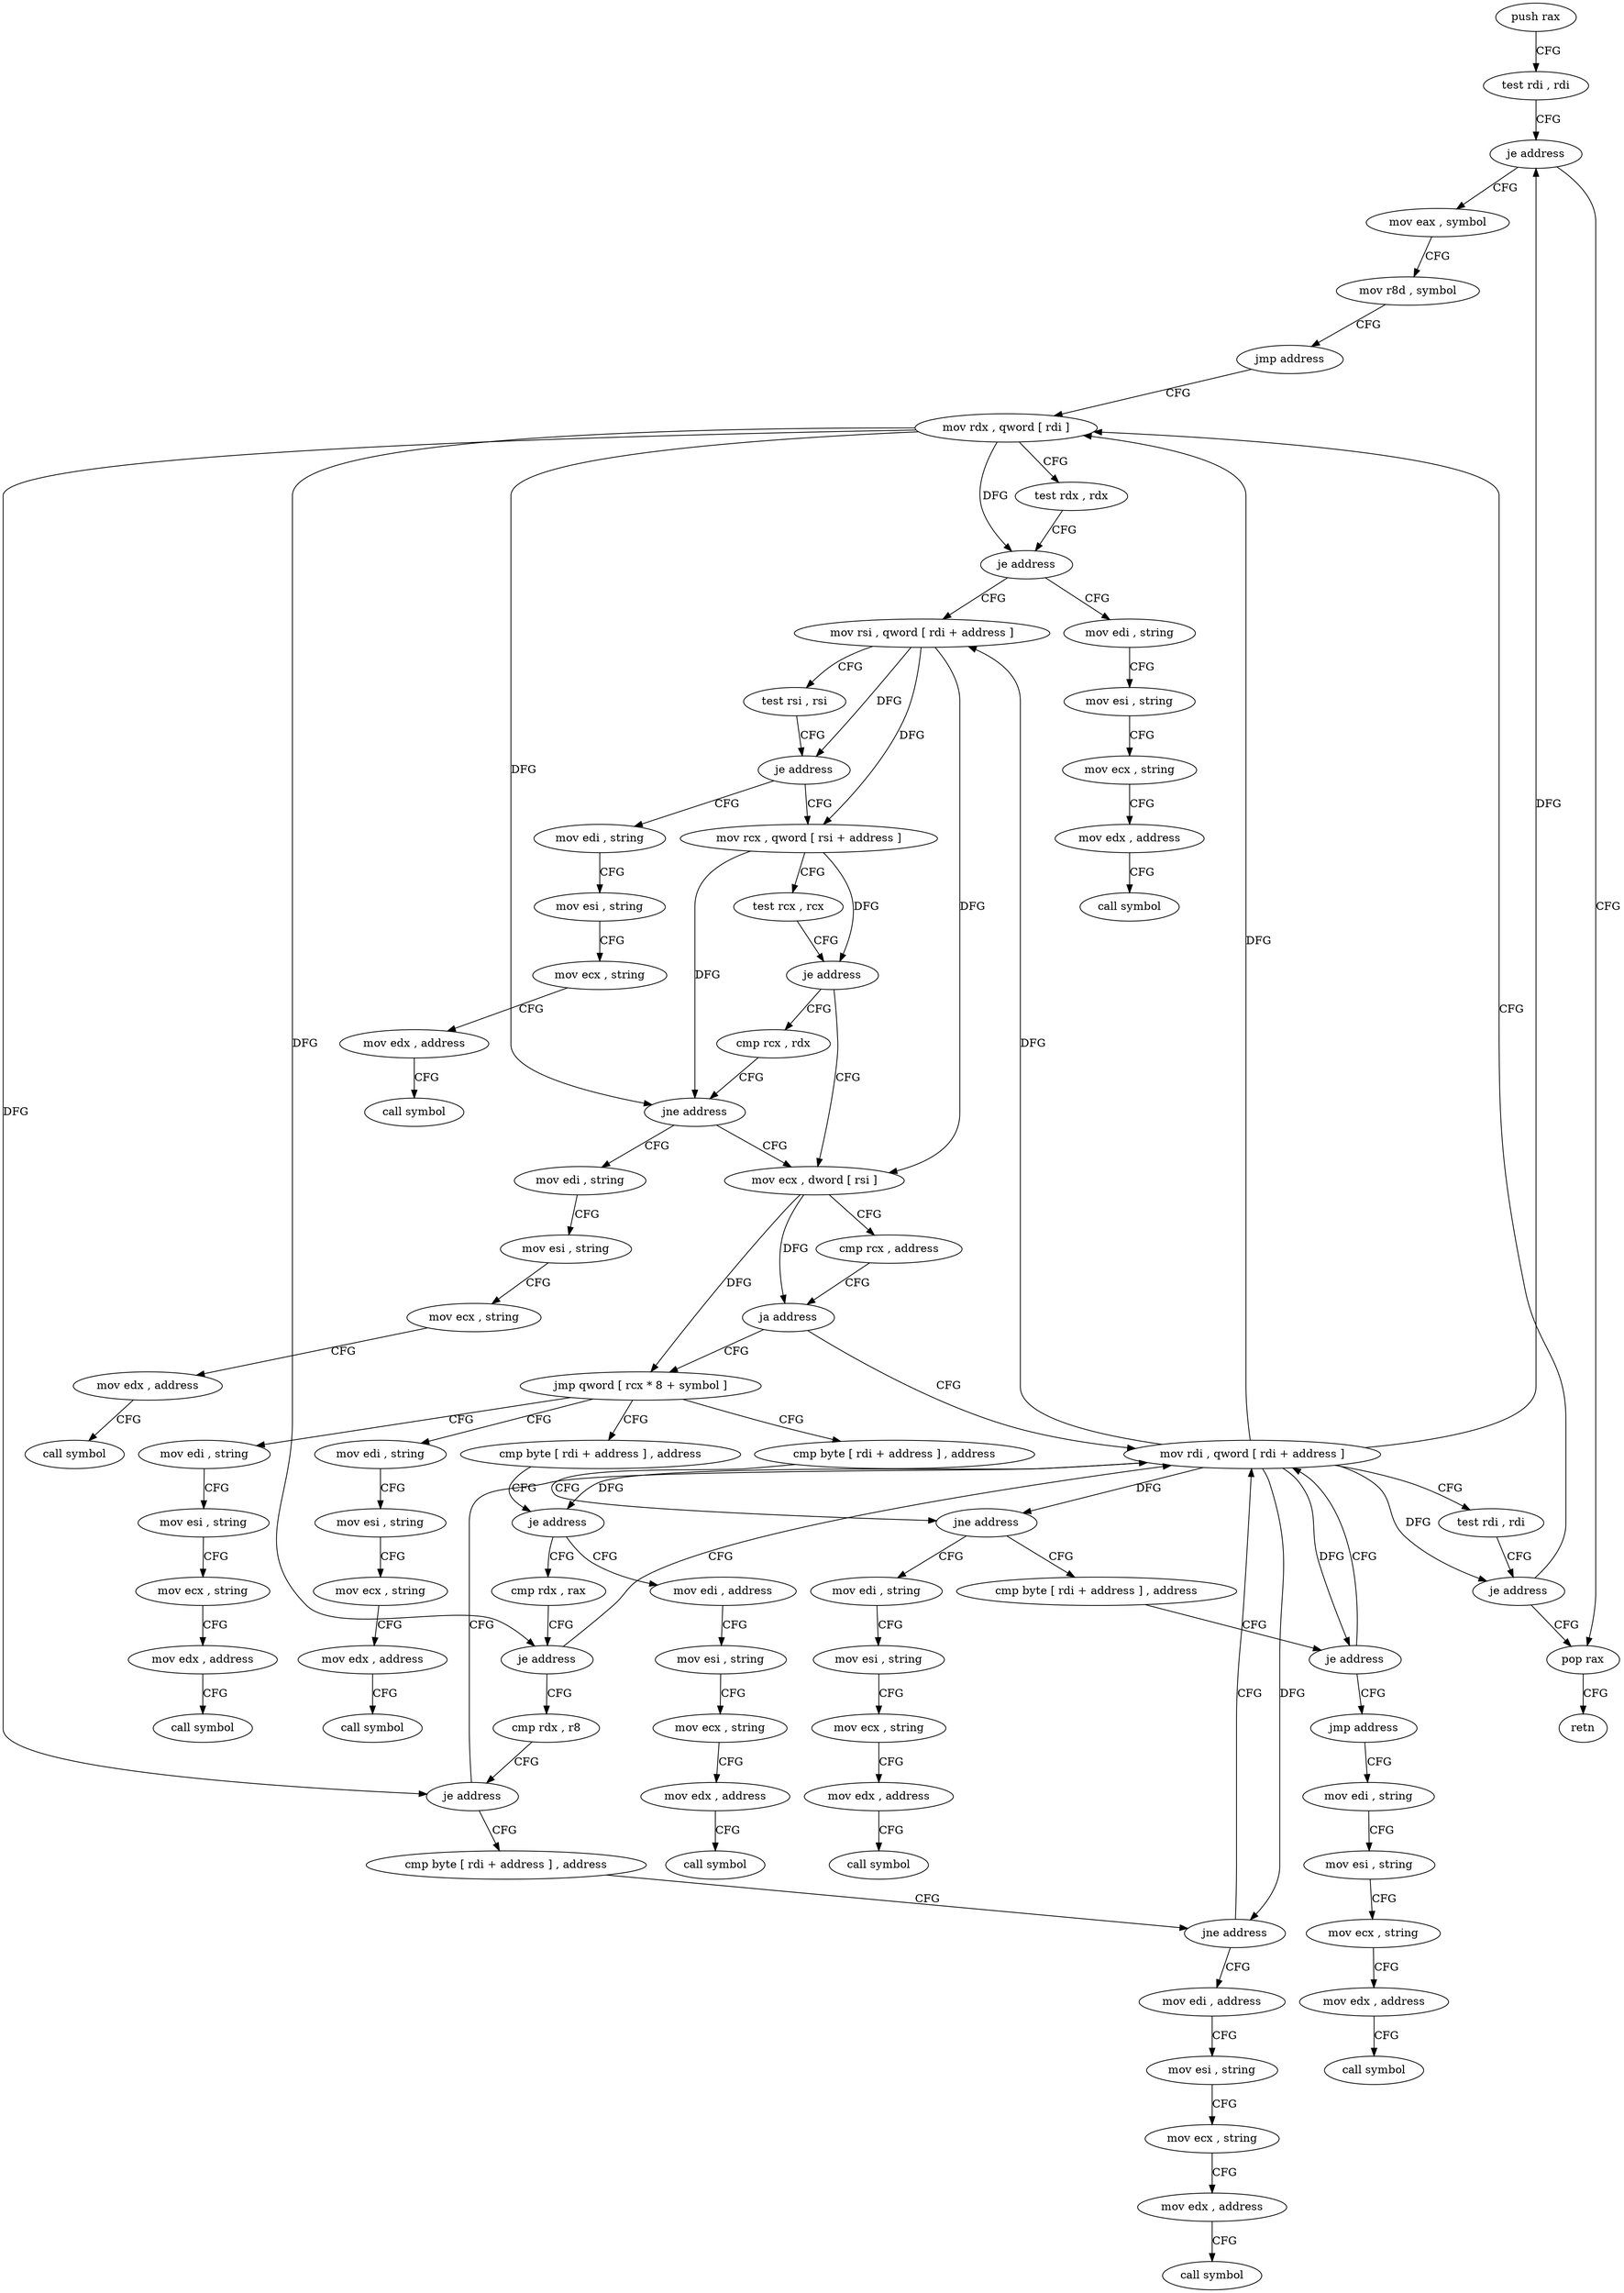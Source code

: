 digraph "func" {
"4216384" [label = "push rax" ]
"4216385" [label = "test rdi , rdi" ]
"4216388" [label = "je address" ]
"4216561" [label = "pop rax" ]
"4216394" [label = "mov eax , symbol" ]
"4216562" [label = "retn" ]
"4216399" [label = "mov r8d , symbol" ]
"4216405" [label = "jmp address" ]
"4216432" [label = "mov rdx , qword [ rdi ]" ]
"4216435" [label = "test rdx , rdx" ]
"4216438" [label = "je address" ]
"4216588" [label = "mov edi , string" ]
"4216444" [label = "mov rsi , qword [ rdi + address ]" ]
"4216593" [label = "mov esi , string" ]
"4216598" [label = "mov ecx , string" ]
"4216603" [label = "mov edx , address" ]
"4216608" [label = "call symbol" ]
"4216451" [label = "test rsi , rsi" ]
"4216454" [label = "je address" ]
"4216613" [label = "mov edi , string" ]
"4216460" [label = "mov rcx , qword [ rsi + address ]" ]
"4216618" [label = "mov esi , string" ]
"4216623" [label = "mov ecx , string" ]
"4216628" [label = "mov edx , address" ]
"4216633" [label = "call symbol" ]
"4216464" [label = "test rcx , rcx" ]
"4216467" [label = "je address" ]
"4216474" [label = "mov ecx , dword [ rsi ]" ]
"4216469" [label = "cmp rcx , rdx" ]
"4216476" [label = "cmp rcx , address" ]
"4216480" [label = "ja address" ]
"4216416" [label = "mov rdi , qword [ rdi + address ]" ]
"4216482" [label = "jmp qword [ rcx * 8 + symbol ]" ]
"4216472" [label = "jne address" ]
"4216563" [label = "mov edi , string" ]
"4216423" [label = "test rdi , rdi" ]
"4216426" [label = "je address" ]
"4216489" [label = "cmp byte [ rdi + address ] , address" ]
"4216510" [label = "cmp byte [ rdi + address ] , address" ]
"4216638" [label = "mov edi , string" ]
"4216663" [label = "mov edi , string" ]
"4216568" [label = "mov esi , string" ]
"4216573" [label = "mov ecx , string" ]
"4216578" [label = "mov edx , address" ]
"4216583" [label = "call symbol" ]
"4216493" [label = "jne address" ]
"4216688" [label = "mov edi , string" ]
"4216499" [label = "cmp byte [ rdi + address ] , address" ]
"4216514" [label = "je address" ]
"4216738" [label = "mov edi , address" ]
"4216520" [label = "cmp rdx , rax" ]
"4216643" [label = "mov esi , string" ]
"4216648" [label = "mov ecx , string" ]
"4216653" [label = "mov edx , address" ]
"4216658" [label = "call symbol" ]
"4216668" [label = "mov esi , string" ]
"4216673" [label = "mov ecx , string" ]
"4216678" [label = "mov edx , address" ]
"4216683" [label = "call symbol" ]
"4216693" [label = "mov esi , string" ]
"4216698" [label = "mov ecx , string" ]
"4216703" [label = "mov edx , address" ]
"4216708" [label = "call symbol" ]
"4216503" [label = "je address" ]
"4216505" [label = "jmp address" ]
"4216743" [label = "mov esi , string" ]
"4216748" [label = "mov ecx , string" ]
"4216753" [label = "mov edx , address" ]
"4216758" [label = "call symbol" ]
"4216523" [label = "je address" ]
"4216525" [label = "cmp rdx , r8" ]
"4216713" [label = "mov edi , string" ]
"4216528" [label = "je address" ]
"4216530" [label = "cmp byte [ rdi + address ] , address" ]
"4216718" [label = "mov esi , string" ]
"4216723" [label = "mov ecx , string" ]
"4216728" [label = "mov edx , address" ]
"4216733" [label = "call symbol" ]
"4216534" [label = "jne address" ]
"4216536" [label = "mov edi , address" ]
"4216541" [label = "mov esi , string" ]
"4216546" [label = "mov ecx , string" ]
"4216551" [label = "mov edx , address" ]
"4216556" [label = "call symbol" ]
"4216384" -> "4216385" [ label = "CFG" ]
"4216385" -> "4216388" [ label = "CFG" ]
"4216388" -> "4216561" [ label = "CFG" ]
"4216388" -> "4216394" [ label = "CFG" ]
"4216561" -> "4216562" [ label = "CFG" ]
"4216394" -> "4216399" [ label = "CFG" ]
"4216399" -> "4216405" [ label = "CFG" ]
"4216405" -> "4216432" [ label = "CFG" ]
"4216432" -> "4216435" [ label = "CFG" ]
"4216432" -> "4216438" [ label = "DFG" ]
"4216432" -> "4216472" [ label = "DFG" ]
"4216432" -> "4216523" [ label = "DFG" ]
"4216432" -> "4216528" [ label = "DFG" ]
"4216435" -> "4216438" [ label = "CFG" ]
"4216438" -> "4216588" [ label = "CFG" ]
"4216438" -> "4216444" [ label = "CFG" ]
"4216588" -> "4216593" [ label = "CFG" ]
"4216444" -> "4216451" [ label = "CFG" ]
"4216444" -> "4216454" [ label = "DFG" ]
"4216444" -> "4216460" [ label = "DFG" ]
"4216444" -> "4216474" [ label = "DFG" ]
"4216593" -> "4216598" [ label = "CFG" ]
"4216598" -> "4216603" [ label = "CFG" ]
"4216603" -> "4216608" [ label = "CFG" ]
"4216451" -> "4216454" [ label = "CFG" ]
"4216454" -> "4216613" [ label = "CFG" ]
"4216454" -> "4216460" [ label = "CFG" ]
"4216613" -> "4216618" [ label = "CFG" ]
"4216460" -> "4216464" [ label = "CFG" ]
"4216460" -> "4216467" [ label = "DFG" ]
"4216460" -> "4216472" [ label = "DFG" ]
"4216618" -> "4216623" [ label = "CFG" ]
"4216623" -> "4216628" [ label = "CFG" ]
"4216628" -> "4216633" [ label = "CFG" ]
"4216464" -> "4216467" [ label = "CFG" ]
"4216467" -> "4216474" [ label = "CFG" ]
"4216467" -> "4216469" [ label = "CFG" ]
"4216474" -> "4216476" [ label = "CFG" ]
"4216474" -> "4216480" [ label = "DFG" ]
"4216474" -> "4216482" [ label = "DFG" ]
"4216469" -> "4216472" [ label = "CFG" ]
"4216476" -> "4216480" [ label = "CFG" ]
"4216480" -> "4216416" [ label = "CFG" ]
"4216480" -> "4216482" [ label = "CFG" ]
"4216416" -> "4216423" [ label = "CFG" ]
"4216416" -> "4216388" [ label = "DFG" ]
"4216416" -> "4216432" [ label = "DFG" ]
"4216416" -> "4216444" [ label = "DFG" ]
"4216416" -> "4216426" [ label = "DFG" ]
"4216416" -> "4216493" [ label = "DFG" ]
"4216416" -> "4216514" [ label = "DFG" ]
"4216416" -> "4216503" [ label = "DFG" ]
"4216416" -> "4216534" [ label = "DFG" ]
"4216482" -> "4216489" [ label = "CFG" ]
"4216482" -> "4216510" [ label = "CFG" ]
"4216482" -> "4216638" [ label = "CFG" ]
"4216482" -> "4216663" [ label = "CFG" ]
"4216472" -> "4216563" [ label = "CFG" ]
"4216472" -> "4216474" [ label = "CFG" ]
"4216563" -> "4216568" [ label = "CFG" ]
"4216423" -> "4216426" [ label = "CFG" ]
"4216426" -> "4216561" [ label = "CFG" ]
"4216426" -> "4216432" [ label = "CFG" ]
"4216489" -> "4216493" [ label = "CFG" ]
"4216510" -> "4216514" [ label = "CFG" ]
"4216638" -> "4216643" [ label = "CFG" ]
"4216663" -> "4216668" [ label = "CFG" ]
"4216568" -> "4216573" [ label = "CFG" ]
"4216573" -> "4216578" [ label = "CFG" ]
"4216578" -> "4216583" [ label = "CFG" ]
"4216493" -> "4216688" [ label = "CFG" ]
"4216493" -> "4216499" [ label = "CFG" ]
"4216688" -> "4216693" [ label = "CFG" ]
"4216499" -> "4216503" [ label = "CFG" ]
"4216514" -> "4216738" [ label = "CFG" ]
"4216514" -> "4216520" [ label = "CFG" ]
"4216738" -> "4216743" [ label = "CFG" ]
"4216520" -> "4216523" [ label = "CFG" ]
"4216643" -> "4216648" [ label = "CFG" ]
"4216648" -> "4216653" [ label = "CFG" ]
"4216653" -> "4216658" [ label = "CFG" ]
"4216668" -> "4216673" [ label = "CFG" ]
"4216673" -> "4216678" [ label = "CFG" ]
"4216678" -> "4216683" [ label = "CFG" ]
"4216693" -> "4216698" [ label = "CFG" ]
"4216698" -> "4216703" [ label = "CFG" ]
"4216703" -> "4216708" [ label = "CFG" ]
"4216503" -> "4216416" [ label = "CFG" ]
"4216503" -> "4216505" [ label = "CFG" ]
"4216505" -> "4216713" [ label = "CFG" ]
"4216743" -> "4216748" [ label = "CFG" ]
"4216748" -> "4216753" [ label = "CFG" ]
"4216753" -> "4216758" [ label = "CFG" ]
"4216523" -> "4216416" [ label = "CFG" ]
"4216523" -> "4216525" [ label = "CFG" ]
"4216525" -> "4216528" [ label = "CFG" ]
"4216713" -> "4216718" [ label = "CFG" ]
"4216528" -> "4216416" [ label = "CFG" ]
"4216528" -> "4216530" [ label = "CFG" ]
"4216530" -> "4216534" [ label = "CFG" ]
"4216718" -> "4216723" [ label = "CFG" ]
"4216723" -> "4216728" [ label = "CFG" ]
"4216728" -> "4216733" [ label = "CFG" ]
"4216534" -> "4216416" [ label = "CFG" ]
"4216534" -> "4216536" [ label = "CFG" ]
"4216536" -> "4216541" [ label = "CFG" ]
"4216541" -> "4216546" [ label = "CFG" ]
"4216546" -> "4216551" [ label = "CFG" ]
"4216551" -> "4216556" [ label = "CFG" ]
}
